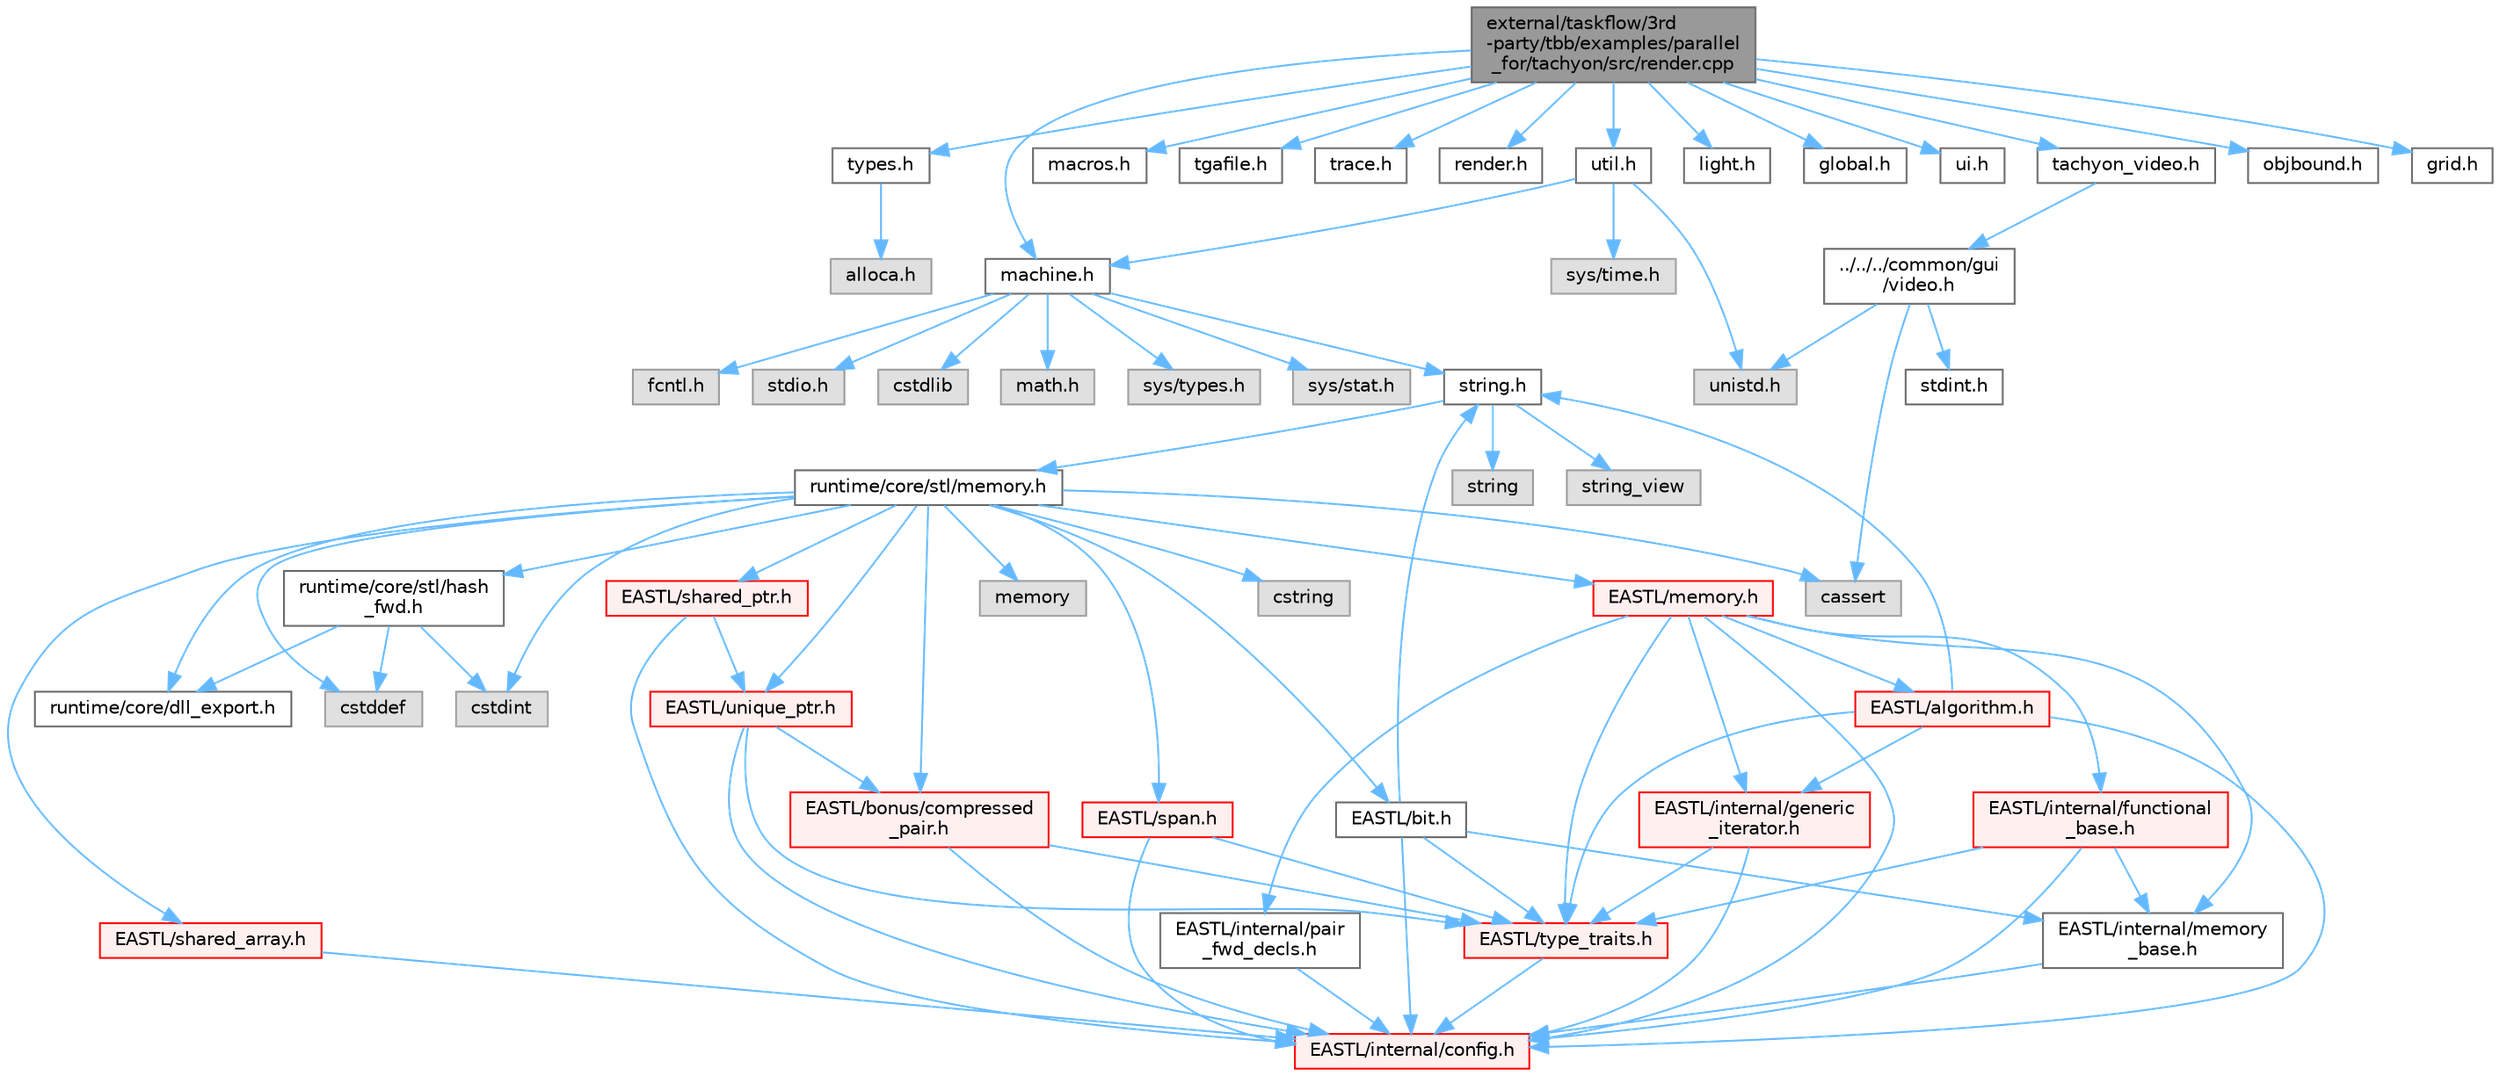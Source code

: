 digraph "external/taskflow/3rd-party/tbb/examples/parallel_for/tachyon/src/render.cpp"
{
 // LATEX_PDF_SIZE
  bgcolor="transparent";
  edge [fontname=Helvetica,fontsize=10,labelfontname=Helvetica,labelfontsize=10];
  node [fontname=Helvetica,fontsize=10,shape=box,height=0.2,width=0.4];
  Node1 [id="Node000001",label="external/taskflow/3rd\l-party/tbb/examples/parallel\l_for/tachyon/src/render.cpp",height=0.2,width=0.4,color="gray40", fillcolor="grey60", style="filled", fontcolor="black",tooltip=" "];
  Node1 -> Node2 [id="edge82_Node000001_Node000002",color="steelblue1",style="solid",tooltip=" "];
  Node2 [id="Node000002",label="machine.h",height=0.2,width=0.4,color="grey40", fillcolor="white", style="filled",URL="$machine_8h.html",tooltip=" "];
  Node2 -> Node3 [id="edge83_Node000002_Node000003",color="steelblue1",style="solid",tooltip=" "];
  Node3 [id="Node000003",label="stdio.h",height=0.2,width=0.4,color="grey60", fillcolor="#E0E0E0", style="filled",tooltip=" "];
  Node2 -> Node4 [id="edge84_Node000002_Node000004",color="steelblue1",style="solid",tooltip=" "];
  Node4 [id="Node000004",label="cstdlib",height=0.2,width=0.4,color="grey60", fillcolor="#E0E0E0", style="filled",tooltip=" "];
  Node2 -> Node5 [id="edge85_Node000002_Node000005",color="steelblue1",style="solid",tooltip=" "];
  Node5 [id="Node000005",label="string.h",height=0.2,width=0.4,color="grey40", fillcolor="white", style="filled",URL="$string_8h.html",tooltip=" "];
  Node5 -> Node6 [id="edge86_Node000005_Node000006",color="steelblue1",style="solid",tooltip=" "];
  Node6 [id="Node000006",label="string",height=0.2,width=0.4,color="grey60", fillcolor="#E0E0E0", style="filled",tooltip=" "];
  Node5 -> Node7 [id="edge87_Node000005_Node000007",color="steelblue1",style="solid",tooltip=" "];
  Node7 [id="Node000007",label="string_view",height=0.2,width=0.4,color="grey60", fillcolor="#E0E0E0", style="filled",tooltip=" "];
  Node5 -> Node8 [id="edge88_Node000005_Node000008",color="steelblue1",style="solid",tooltip=" "];
  Node8 [id="Node000008",label="runtime/core/stl/memory.h",height=0.2,width=0.4,color="grey40", fillcolor="white", style="filled",URL="$runtime_2core_2stl_2memory_8h.html",tooltip=" "];
  Node8 -> Node9 [id="edge89_Node000008_Node000009",color="steelblue1",style="solid",tooltip=" "];
  Node9 [id="Node000009",label="cstddef",height=0.2,width=0.4,color="grey60", fillcolor="#E0E0E0", style="filled",tooltip=" "];
  Node8 -> Node10 [id="edge90_Node000008_Node000010",color="steelblue1",style="solid",tooltip=" "];
  Node10 [id="Node000010",label="cstdint",height=0.2,width=0.4,color="grey60", fillcolor="#E0E0E0", style="filled",tooltip=" "];
  Node8 -> Node11 [id="edge91_Node000008_Node000011",color="steelblue1",style="solid",tooltip=" "];
  Node11 [id="Node000011",label="cassert",height=0.2,width=0.4,color="grey60", fillcolor="#E0E0E0", style="filled",tooltip=" "];
  Node8 -> Node12 [id="edge92_Node000008_Node000012",color="steelblue1",style="solid",tooltip=" "];
  Node12 [id="Node000012",label="memory",height=0.2,width=0.4,color="grey60", fillcolor="#E0E0E0", style="filled",tooltip=" "];
  Node8 -> Node13 [id="edge93_Node000008_Node000013",color="steelblue1",style="solid",tooltip=" "];
  Node13 [id="Node000013",label="cstring",height=0.2,width=0.4,color="grey60", fillcolor="#E0E0E0", style="filled",tooltip=" "];
  Node8 -> Node14 [id="edge94_Node000008_Node000014",color="steelblue1",style="solid",tooltip=" "];
  Node14 [id="Node000014",label="EASTL/bit.h",height=0.2,width=0.4,color="grey40", fillcolor="white", style="filled",URL="$bit_8h.html",tooltip=" "];
  Node14 -> Node15 [id="edge95_Node000014_Node000015",color="steelblue1",style="solid",tooltip=" "];
  Node15 [id="Node000015",label="EASTL/internal/config.h",height=0.2,width=0.4,color="red", fillcolor="#FFF0F0", style="filled",URL="$runtime_2_e_a_s_t_l_2include_2_e_a_s_t_l_2internal_2config_8h.html",tooltip=" "];
  Node14 -> Node24 [id="edge96_Node000014_Node000024",color="steelblue1",style="solid",tooltip=" "];
  Node24 [id="Node000024",label="EASTL/internal/memory\l_base.h",height=0.2,width=0.4,color="grey40", fillcolor="white", style="filled",URL="$memory__base_8h.html",tooltip=" "];
  Node24 -> Node15 [id="edge97_Node000024_Node000015",color="steelblue1",style="solid",tooltip=" "];
  Node14 -> Node25 [id="edge98_Node000014_Node000025",color="steelblue1",style="solid",tooltip=" "];
  Node25 [id="Node000025",label="EASTL/type_traits.h",height=0.2,width=0.4,color="red", fillcolor="#FFF0F0", style="filled",URL="$_e_a_s_t_l_2include_2_e_a_s_t_l_2type__traits_8h.html",tooltip=" "];
  Node25 -> Node15 [id="edge99_Node000025_Node000015",color="steelblue1",style="solid",tooltip=" "];
  Node14 -> Node5 [id="edge100_Node000014_Node000005",color="steelblue1",style="solid",tooltip=" "];
  Node8 -> Node35 [id="edge101_Node000008_Node000035",color="steelblue1",style="solid",tooltip=" "];
  Node35 [id="Node000035",label="EASTL/memory.h",height=0.2,width=0.4,color="red", fillcolor="#FFF0F0", style="filled",URL="$runtime_2_e_a_s_t_l_2include_2_e_a_s_t_l_2memory_8h.html",tooltip=" "];
  Node35 -> Node15 [id="edge102_Node000035_Node000015",color="steelblue1",style="solid",tooltip=" "];
  Node35 -> Node24 [id="edge103_Node000035_Node000024",color="steelblue1",style="solid",tooltip=" "];
  Node35 -> Node36 [id="edge104_Node000035_Node000036",color="steelblue1",style="solid",tooltip=" "];
  Node36 [id="Node000036",label="EASTL/internal/generic\l_iterator.h",height=0.2,width=0.4,color="red", fillcolor="#FFF0F0", style="filled",URL="$generic__iterator_8h.html",tooltip=" "];
  Node36 -> Node15 [id="edge105_Node000036_Node000015",color="steelblue1",style="solid",tooltip=" "];
  Node36 -> Node25 [id="edge106_Node000036_Node000025",color="steelblue1",style="solid",tooltip=" "];
  Node35 -> Node40 [id="edge107_Node000035_Node000040",color="steelblue1",style="solid",tooltip=" "];
  Node40 [id="Node000040",label="EASTL/internal/pair\l_fwd_decls.h",height=0.2,width=0.4,color="grey40", fillcolor="white", style="filled",URL="$pair__fwd__decls_8h.html",tooltip=" "];
  Node40 -> Node15 [id="edge108_Node000040_Node000015",color="steelblue1",style="solid",tooltip=" "];
  Node35 -> Node41 [id="edge109_Node000035_Node000041",color="steelblue1",style="solid",tooltip=" "];
  Node41 [id="Node000041",label="EASTL/internal/functional\l_base.h",height=0.2,width=0.4,color="red", fillcolor="#FFF0F0", style="filled",URL="$functional__base_8h.html",tooltip=" "];
  Node41 -> Node15 [id="edge110_Node000041_Node000015",color="steelblue1",style="solid",tooltip=" "];
  Node41 -> Node24 [id="edge111_Node000041_Node000024",color="steelblue1",style="solid",tooltip=" "];
  Node41 -> Node25 [id="edge112_Node000041_Node000025",color="steelblue1",style="solid",tooltip=" "];
  Node35 -> Node42 [id="edge113_Node000035_Node000042",color="steelblue1",style="solid",tooltip=" "];
  Node42 [id="Node000042",label="EASTL/algorithm.h",height=0.2,width=0.4,color="red", fillcolor="#FFF0F0", style="filled",URL="$_e_a_s_t_l_2include_2_e_a_s_t_l_2algorithm_8h.html",tooltip=" "];
  Node42 -> Node15 [id="edge114_Node000042_Node000015",color="steelblue1",style="solid",tooltip=" "];
  Node42 -> Node25 [id="edge115_Node000042_Node000025",color="steelblue1",style="solid",tooltip=" "];
  Node42 -> Node36 [id="edge116_Node000042_Node000036",color="steelblue1",style="solid",tooltip=" "];
  Node42 -> Node5 [id="edge117_Node000042_Node000005",color="steelblue1",style="solid",tooltip=" "];
  Node35 -> Node25 [id="edge118_Node000035_Node000025",color="steelblue1",style="solid",tooltip=" "];
  Node8 -> Node63 [id="edge119_Node000008_Node000063",color="steelblue1",style="solid",tooltip=" "];
  Node63 [id="Node000063",label="EASTL/shared_array.h",height=0.2,width=0.4,color="red", fillcolor="#FFF0F0", style="filled",URL="$shared__array_8h.html",tooltip=" "];
  Node63 -> Node15 [id="edge120_Node000063_Node000015",color="steelblue1",style="solid",tooltip=" "];
  Node8 -> Node66 [id="edge121_Node000008_Node000066",color="steelblue1",style="solid",tooltip=" "];
  Node66 [id="Node000066",label="EASTL/unique_ptr.h",height=0.2,width=0.4,color="red", fillcolor="#FFF0F0", style="filled",URL="$unique__ptr_8h.html",tooltip=" "];
  Node66 -> Node67 [id="edge122_Node000066_Node000067",color="steelblue1",style="solid",tooltip=" "];
  Node67 [id="Node000067",label="EASTL/bonus/compressed\l_pair.h",height=0.2,width=0.4,color="red", fillcolor="#FFF0F0", style="filled",URL="$compressed__pair_8h.html",tooltip=" "];
  Node67 -> Node15 [id="edge123_Node000067_Node000015",color="steelblue1",style="solid",tooltip=" "];
  Node67 -> Node25 [id="edge124_Node000067_Node000025",color="steelblue1",style="solid",tooltip=" "];
  Node66 -> Node15 [id="edge125_Node000066_Node000015",color="steelblue1",style="solid",tooltip=" "];
  Node66 -> Node25 [id="edge126_Node000066_Node000025",color="steelblue1",style="solid",tooltip=" "];
  Node8 -> Node69 [id="edge127_Node000008_Node000069",color="steelblue1",style="solid",tooltip=" "];
  Node69 [id="Node000069",label="EASTL/shared_ptr.h",height=0.2,width=0.4,color="red", fillcolor="#FFF0F0", style="filled",URL="$shared__ptr_8h.html",tooltip=" "];
  Node69 -> Node15 [id="edge128_Node000069_Node000015",color="steelblue1",style="solid",tooltip=" "];
  Node69 -> Node66 [id="edge129_Node000069_Node000066",color="steelblue1",style="solid",tooltip=" "];
  Node8 -> Node149 [id="edge130_Node000008_Node000149",color="steelblue1",style="solid",tooltip=" "];
  Node149 [id="Node000149",label="EASTL/span.h",height=0.2,width=0.4,color="red", fillcolor="#FFF0F0", style="filled",URL="$span_8h.html",tooltip=" "];
  Node149 -> Node15 [id="edge131_Node000149_Node000015",color="steelblue1",style="solid",tooltip=" "];
  Node149 -> Node25 [id="edge132_Node000149_Node000025",color="steelblue1",style="solid",tooltip=" "];
  Node8 -> Node67 [id="edge133_Node000008_Node000067",color="steelblue1",style="solid",tooltip=" "];
  Node8 -> Node152 [id="edge134_Node000008_Node000152",color="steelblue1",style="solid",tooltip=" "];
  Node152 [id="Node000152",label="runtime/core/dll_export.h",height=0.2,width=0.4,color="grey40", fillcolor="white", style="filled",URL="$dll__export_8h.html",tooltip=" "];
  Node8 -> Node153 [id="edge135_Node000008_Node000153",color="steelblue1",style="solid",tooltip=" "];
  Node153 [id="Node000153",label="runtime/core/stl/hash\l_fwd.h",height=0.2,width=0.4,color="grey40", fillcolor="white", style="filled",URL="$hash__fwd_8h.html",tooltip=" "];
  Node153 -> Node9 [id="edge136_Node000153_Node000009",color="steelblue1",style="solid",tooltip=" "];
  Node153 -> Node10 [id="edge137_Node000153_Node000010",color="steelblue1",style="solid",tooltip=" "];
  Node153 -> Node152 [id="edge138_Node000153_Node000152",color="steelblue1",style="solid",tooltip=" "];
  Node2 -> Node154 [id="edge139_Node000002_Node000154",color="steelblue1",style="solid",tooltip=" "];
  Node154 [id="Node000154",label="math.h",height=0.2,width=0.4,color="grey60", fillcolor="#E0E0E0", style="filled",tooltip=" "];
  Node2 -> Node155 [id="edge140_Node000002_Node000155",color="steelblue1",style="solid",tooltip=" "];
  Node155 [id="Node000155",label="sys/types.h",height=0.2,width=0.4,color="grey60", fillcolor="#E0E0E0", style="filled",tooltip=" "];
  Node2 -> Node156 [id="edge141_Node000002_Node000156",color="steelblue1",style="solid",tooltip=" "];
  Node156 [id="Node000156",label="sys/stat.h",height=0.2,width=0.4,color="grey60", fillcolor="#E0E0E0", style="filled",tooltip=" "];
  Node2 -> Node157 [id="edge142_Node000002_Node000157",color="steelblue1",style="solid",tooltip=" "];
  Node157 [id="Node000157",label="fcntl.h",height=0.2,width=0.4,color="grey60", fillcolor="#E0E0E0", style="filled",tooltip=" "];
  Node1 -> Node158 [id="edge143_Node000001_Node000158",color="steelblue1",style="solid",tooltip=" "];
  Node158 [id="Node000158",label="types.h",height=0.2,width=0.4,color="grey40", fillcolor="white", style="filled",URL="$external_2taskflow_23rd-party_2tbb_2examples_2parallel__for_2tachyon_2src_2types_8h.html",tooltip=" "];
  Node158 -> Node159 [id="edge144_Node000158_Node000159",color="steelblue1",style="solid",tooltip=" "];
  Node159 [id="Node000159",label="alloca.h",height=0.2,width=0.4,color="grey60", fillcolor="#E0E0E0", style="filled",tooltip=" "];
  Node1 -> Node160 [id="edge145_Node000001_Node000160",color="steelblue1",style="solid",tooltip=" "];
  Node160 [id="Node000160",label="macros.h",height=0.2,width=0.4,color="grey40", fillcolor="white", style="filled",URL="$tbb_2examples_2parallel__for_2tachyon_2src_2_macros_8h.html",tooltip=" "];
  Node1 -> Node161 [id="edge146_Node000001_Node000161",color="steelblue1",style="solid",tooltip=" "];
  Node161 [id="Node000161",label="tgafile.h",height=0.2,width=0.4,color="grey40", fillcolor="white", style="filled",URL="$tgafile_8h.html",tooltip=" "];
  Node1 -> Node162 [id="edge147_Node000001_Node000162",color="steelblue1",style="solid",tooltip=" "];
  Node162 [id="Node000162",label="trace.h",height=0.2,width=0.4,color="grey40", fillcolor="white", style="filled",URL="$trace_8h.html",tooltip=" "];
  Node1 -> Node163 [id="edge148_Node000001_Node000163",color="steelblue1",style="solid",tooltip=" "];
  Node163 [id="Node000163",label="render.h",height=0.2,width=0.4,color="grey40", fillcolor="white", style="filled",URL="$render_8h.html",tooltip=" "];
  Node1 -> Node164 [id="edge149_Node000001_Node000164",color="steelblue1",style="solid",tooltip=" "];
  Node164 [id="Node000164",label="util.h",height=0.2,width=0.4,color="grey40", fillcolor="white", style="filled",URL="$util_8h.html",tooltip=" "];
  Node164 -> Node2 [id="edge150_Node000164_Node000002",color="steelblue1",style="solid",tooltip=" "];
  Node164 -> Node165 [id="edge151_Node000164_Node000165",color="steelblue1",style="solid",tooltip=" "];
  Node165 [id="Node000165",label="sys/time.h",height=0.2,width=0.4,color="grey60", fillcolor="#E0E0E0", style="filled",tooltip=" "];
  Node164 -> Node166 [id="edge152_Node000164_Node000166",color="steelblue1",style="solid",tooltip=" "];
  Node166 [id="Node000166",label="unistd.h",height=0.2,width=0.4,color="grey60", fillcolor="#E0E0E0", style="filled",tooltip=" "];
  Node1 -> Node167 [id="edge153_Node000001_Node000167",color="steelblue1",style="solid",tooltip=" "];
  Node167 [id="Node000167",label="light.h",height=0.2,width=0.4,color="grey40", fillcolor="white", style="filled",URL="$light_8h.html",tooltip=" "];
  Node1 -> Node168 [id="edge154_Node000001_Node000168",color="steelblue1",style="solid",tooltip=" "];
  Node168 [id="Node000168",label="global.h",height=0.2,width=0.4,color="grey40", fillcolor="white", style="filled",URL="$global_8h.html",tooltip=" "];
  Node1 -> Node169 [id="edge155_Node000001_Node000169",color="steelblue1",style="solid",tooltip=" "];
  Node169 [id="Node000169",label="ui.h",height=0.2,width=0.4,color="grey40", fillcolor="white", style="filled",URL="$ui_8h.html",tooltip=" "];
  Node1 -> Node170 [id="edge156_Node000001_Node000170",color="steelblue1",style="solid",tooltip=" "];
  Node170 [id="Node000170",label="tachyon_video.h",height=0.2,width=0.4,color="grey40", fillcolor="white", style="filled",URL="$tachyon__video_8h.html",tooltip=" "];
  Node170 -> Node171 [id="edge157_Node000170_Node000171",color="steelblue1",style="solid",tooltip=" "];
  Node171 [id="Node000171",label="../../../common/gui\l/video.h",height=0.2,width=0.4,color="grey40", fillcolor="white", style="filled",URL="$3rd-party_2tbb_2examples_2common_2gui_2video_8h.html",tooltip=" "];
  Node171 -> Node11 [id="edge158_Node000171_Node000011",color="steelblue1",style="solid",tooltip=" "];
  Node171 -> Node172 [id="edge159_Node000171_Node000172",color="steelblue1",style="solid",tooltip=" "];
  Node172 [id="Node000172",label="stdint.h",height=0.2,width=0.4,color="grey40", fillcolor="white", style="filled",URL="$stdint_8h.html",tooltip=" "];
  Node171 -> Node166 [id="edge160_Node000171_Node000166",color="steelblue1",style="solid",tooltip=" "];
  Node1 -> Node173 [id="edge161_Node000001_Node000173",color="steelblue1",style="solid",tooltip=" "];
  Node173 [id="Node000173",label="objbound.h",height=0.2,width=0.4,color="grey40", fillcolor="white", style="filled",URL="$objbound_8h.html",tooltip=" "];
  Node1 -> Node174 [id="edge162_Node000001_Node000174",color="steelblue1",style="solid",tooltip=" "];
  Node174 [id="Node000174",label="grid.h",height=0.2,width=0.4,color="grey40", fillcolor="white", style="filled",URL="$grid_8h.html",tooltip=" "];
}

